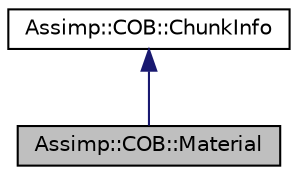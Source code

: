 digraph "Assimp::COB::Material"
{
  edge [fontname="Helvetica",fontsize="10",labelfontname="Helvetica",labelfontsize="10"];
  node [fontname="Helvetica",fontsize="10",shape=record];
  Node1 [label="Assimp::COB::Material",height=0.2,width=0.4,color="black", fillcolor="grey75", style="filled", fontcolor="black"];
  Node2 -> Node1 [dir="back",color="midnightblue",fontsize="10",style="solid"];
  Node2 [label="Assimp::COB::ChunkInfo",height=0.2,width=0.4,color="black", fillcolor="white", style="filled",URL="$struct_assimp_1_1_c_o_b_1_1_chunk_info.html"];
}

